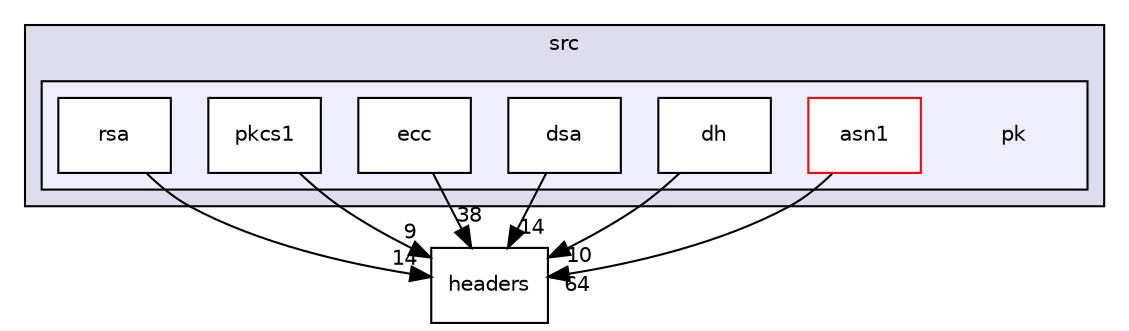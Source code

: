 digraph "M:/Office/!Doutorado/0. RepositorioSVN/HAMSTER_Prototype/branches/JINT2018/include/libtomcrypt-develop/src/pk" {
  compound=true
  node [ fontsize="10", fontname="Helvetica"];
  edge [ labelfontsize="10", labelfontname="Helvetica"];
  subgraph clusterdir_741faac8ec9f85fd943a5b186bf49d47 {
    graph [ bgcolor="#ddddee", pencolor="black", label="src" fontname="Helvetica", fontsize="10", URL="dir_741faac8ec9f85fd943a5b186bf49d47.html"]
  subgraph clusterdir_3f6436db613c03644443f92d8a4f3746 {
    graph [ bgcolor="#eeeeff", pencolor="black", label="" URL="dir_3f6436db613c03644443f92d8a4f3746.html"];
    dir_3f6436db613c03644443f92d8a4f3746 [shape=plaintext label="pk"];
    dir_da4010ed441cac9da030a6086507338f [shape=box label="asn1" color="red" fillcolor="white" style="filled" URL="dir_da4010ed441cac9da030a6086507338f.html"];
    dir_cdafc0366487837254c5cb819cc1c782 [shape=box label="dh" color="black" fillcolor="white" style="filled" URL="dir_cdafc0366487837254c5cb819cc1c782.html"];
    dir_50ce3c1b48f70e870b90b6f927f92be0 [shape=box label="dsa" color="black" fillcolor="white" style="filled" URL="dir_50ce3c1b48f70e870b90b6f927f92be0.html"];
    dir_9712351e76580f91b4a0e3adae9675d6 [shape=box label="ecc" color="black" fillcolor="white" style="filled" URL="dir_9712351e76580f91b4a0e3adae9675d6.html"];
    dir_25bf8e777fb9da77c657c13237b10f12 [shape=box label="pkcs1" color="black" fillcolor="white" style="filled" URL="dir_25bf8e777fb9da77c657c13237b10f12.html"];
    dir_28d5f92748a1a51965379e2911370e3f [shape=box label="rsa" color="black" fillcolor="white" style="filled" URL="dir_28d5f92748a1a51965379e2911370e3f.html"];
  }
  }
  dir_a0acb8384b4122a9c7afcf2489cf4036 [shape=box label="headers" URL="dir_a0acb8384b4122a9c7afcf2489cf4036.html"];
  dir_da4010ed441cac9da030a6086507338f->dir_a0acb8384b4122a9c7afcf2489cf4036 [headlabel="64", labeldistance=1.5 headhref="dir_000059_000026.html"];
  dir_25bf8e777fb9da77c657c13237b10f12->dir_a0acb8384b4122a9c7afcf2489cf4036 [headlabel="9", labeldistance=1.5 headhref="dir_000084_000026.html"];
  dir_cdafc0366487837254c5cb819cc1c782->dir_a0acb8384b4122a9c7afcf2489cf4036 [headlabel="10", labeldistance=1.5 headhref="dir_000081_000026.html"];
  dir_28d5f92748a1a51965379e2911370e3f->dir_a0acb8384b4122a9c7afcf2489cf4036 [headlabel="14", labeldistance=1.5 headhref="dir_000085_000026.html"];
  dir_9712351e76580f91b4a0e3adae9675d6->dir_a0acb8384b4122a9c7afcf2489cf4036 [headlabel="38", labeldistance=1.5 headhref="dir_000083_000026.html"];
  dir_50ce3c1b48f70e870b90b6f927f92be0->dir_a0acb8384b4122a9c7afcf2489cf4036 [headlabel="14", labeldistance=1.5 headhref="dir_000082_000026.html"];
}
